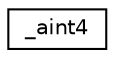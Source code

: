 digraph "Graphical Class Hierarchy"
{
 // INTERACTIVE_SVG=YES
 // LATEX_PDF_SIZE
  edge [fontname="Helvetica",fontsize="10",labelfontname="Helvetica",labelfontsize="10"];
  node [fontname="Helvetica",fontsize="10",shape=record];
  rankdir="LR";
  Node0 [label="_aint4",height=0.2,width=0.4,color="black", fillcolor="white", style="filled",URL="$struct__aint4.html",tooltip=" "];
}
